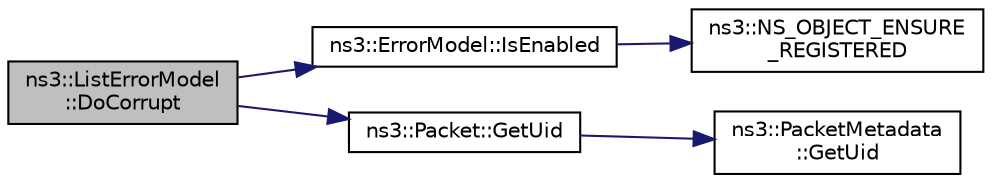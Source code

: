 digraph "ns3::ListErrorModel::DoCorrupt"
{
  edge [fontname="Helvetica",fontsize="10",labelfontname="Helvetica",labelfontsize="10"];
  node [fontname="Helvetica",fontsize="10",shape=record];
  rankdir="LR";
  Node1 [label="ns3::ListErrorModel\l::DoCorrupt",height=0.2,width=0.4,color="black", fillcolor="grey75", style="filled", fontcolor="black"];
  Node1 -> Node2 [color="midnightblue",fontsize="10",style="solid"];
  Node2 [label="ns3::ErrorModel::IsEnabled",height=0.2,width=0.4,color="black", fillcolor="white", style="filled",URL="$d8/d63/classns3_1_1ErrorModel.html#a471bffecc63bfce9c4dc7b59d7038cd4"];
  Node2 -> Node3 [color="midnightblue",fontsize="10",style="solid"];
  Node3 [label="ns3::NS_OBJECT_ENSURE\l_REGISTERED",height=0.2,width=0.4,color="black", fillcolor="white", style="filled",URL="$d7/d2e/namespacens3.html#ac633cbd86ee5879afd4312a843a9ff8c"];
  Node1 -> Node4 [color="midnightblue",fontsize="10",style="solid"];
  Node4 [label="ns3::Packet::GetUid",height=0.2,width=0.4,color="black", fillcolor="white", style="filled",URL="$dd/d7a/classns3_1_1Packet.html#a1f212c825b50e54d94f5b9ae99592e6a",tooltip="Returns the packet&#39;s Uid. "];
  Node4 -> Node5 [color="midnightblue",fontsize="10",style="solid"];
  Node5 [label="ns3::PacketMetadata\l::GetUid",height=0.2,width=0.4,color="black", fillcolor="white", style="filled",URL="$d1/db1/classns3_1_1PacketMetadata.html#a08284bf2d5d0690d16a2eee813122ede",tooltip="Get the packet Uid. "];
}
